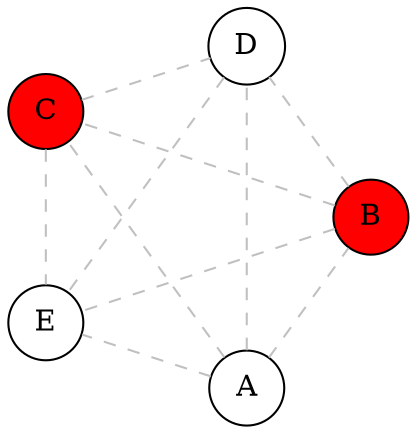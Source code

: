 digraph dcp {

graph [layout = circo]

edge [arrowhead="none"]

node [shape=circle]


edge [color=gray,style=dashed]


n0 [label="A"]
n1 [label="B", style=filled, fillcolor="red"]
n2 [label="C", style=filled, fillcolor="red"]
n3 [label="D"]
n4 [label="E"]

n0 -> n1
n0 -> n2
n0 -> n3
n0 -> n4

n1 -> n2
n1 -> n3
n1 -> n4

n2 -> n3
n2 -> n4

n3 -> n4



}